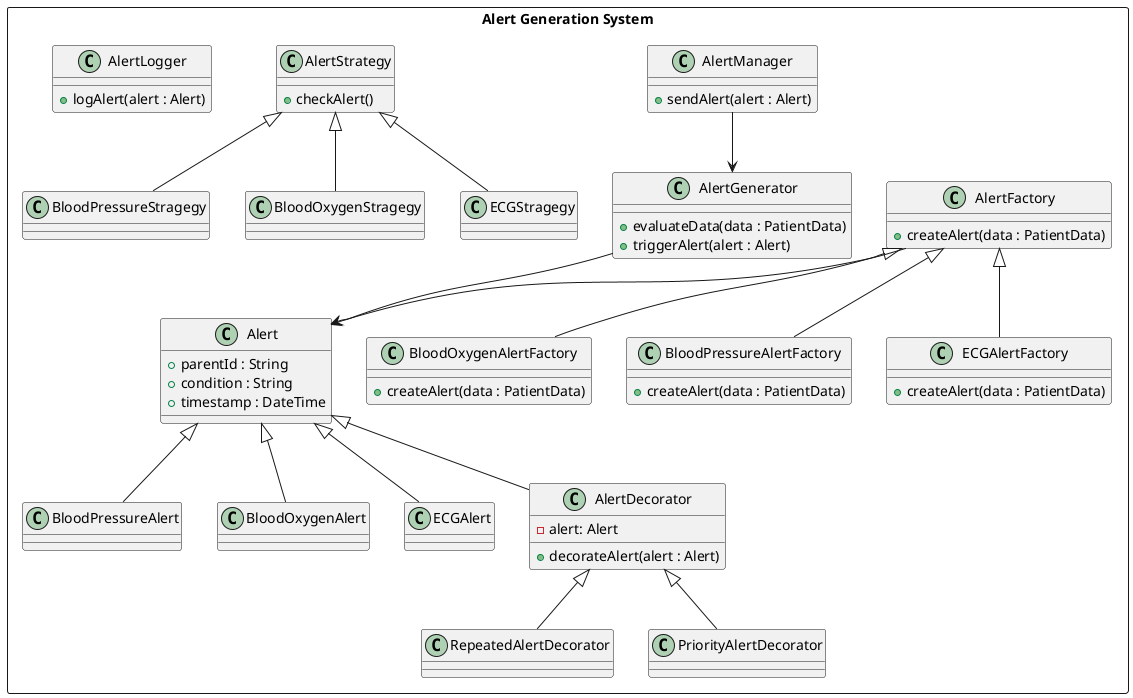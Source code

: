 @startuml

rectangle "Alert Generation System" as AGS {
    class "AlertGenerator" as AG {
        +evaluateData(data : PatientData)
        +triggerAlert(alert : Alert)
    }

    AG --> A

    class "Alert" as A {
        +parentId : String
        +condition : String
        +timestamp : DateTime
    }

    class "BloodPressureAlert" as BPA {

    }

    A <|-- BPA

    class "BloodOxygenAlert" as BOA {

    }

    A <|-- BOA

    class "ECGAlert" as ECGA {

    }

    A <|-- ECGA

    class "AlertFactory" as AF {
        +createAlert(data : PatientData)
    }

    AF --> A

    class "BloodOxygenAlertFactory" as BOAF {
        +createAlert(data : PatientData)
    }

    AF <|-- BOAF

    class "BloodPressureAlertFactory" as BPAF {
        +createAlert(data : PatientData)
    }

    AF <|-- BPAF

    class "ECGAlertFactory" as ECGAF {
        +createAlert(data : PatientData)
    }

    AF <|-- ECGAF

    class "AlertManager" as AM {
        +sendAlert(alert : Alert)
    }

    AM --> AG

    class "AlertStrategy" as AS {
        +checkAlert()
    }

    class "BloodPressureStragegy" as BPS {

    }

    AS <|-- BPS

    class "BloodOxygenStragegy" as BOS {

    }

    AS <|-- BOS

    class "ECGStragegy" as ECGS {

    }

    AS <|-- ECGS

    class "AlertDecorator" as AD {
        -alert: Alert
        +decorateAlert(alert : Alert)
    }

    A <|-- AD

    class "RepeatedAlertDecorator" as RAD {
        'Checks and re-checks alert conditions over a set interval.
    }

    AD <|-- RAD

    class "PriorityAlertDecorator" as PAD {
        'Adds prioritization tagging to alerts needing urgent attention.
    }

    AD <|-- PAD

    class "AlertLogger" as AL {
        +logAlert(alert : Alert)
    }
}

@enduml